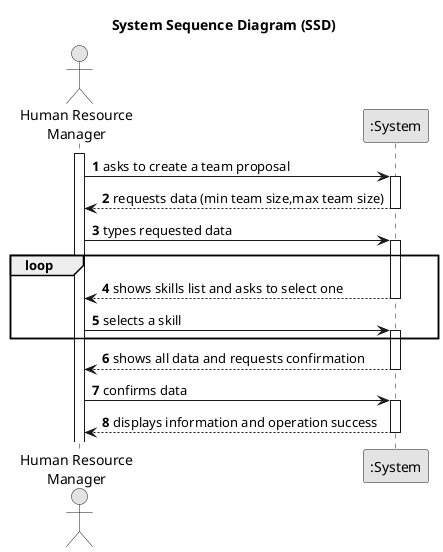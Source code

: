 @startuml
skinparam monochrome true
skinparam packageStyle rectangle
skinparam shadowing false

title System Sequence Diagram (SSD)

autonumber

actor "Human Resource\nManager" as Manager
participant ":System" as System

activate Manager

    Manager -> System : asks to create a team proposal
    activate System

        System --> Manager : requests data (min team size,max team size)
    deactivate System

    Manager -> System : types requested data
    activate System

    loop
        System --> Manager : shows skills list and asks to select one
        deactivate System

        Manager -> System : selects a skill
                activate System
    end

    System --> Manager : shows all data and requests confirmation
    deactivate System

    Manager -> System : confirms data
    activate System

        System --> Manager : displays information and operation success
    deactivate System

@enduml